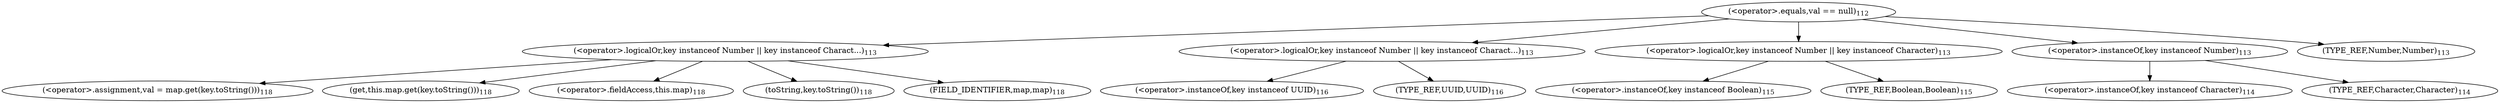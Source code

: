 digraph "get" {  
"376" [label = <(&lt;operator&gt;.equals,val == null)<SUB>112</SUB>> ]
"381" [label = <(&lt;operator&gt;.logicalOr,key instanceof Number || key instanceof Charact...)<SUB>113</SUB>> ]
"382" [label = <(&lt;operator&gt;.logicalOr,key instanceof Number || key instanceof Charact...)<SUB>113</SUB>> ]
"393" [label = <(&lt;operator&gt;.instanceOf,key instanceof UUID)<SUB>116</SUB>> ]
"397" [label = <(&lt;operator&gt;.assignment,val = map.get(key.toString()))<SUB>118</SUB>> ]
"383" [label = <(&lt;operator&gt;.logicalOr,key instanceof Number || key instanceof Character)<SUB>113</SUB>> ]
"390" [label = <(&lt;operator&gt;.instanceOf,key instanceof Boolean)<SUB>115</SUB>> ]
"395" [label = <(TYPE_REF,UUID,UUID)<SUB>116</SUB>> ]
"399" [label = <(get,this.map.get(key.toString()))<SUB>118</SUB>> ]
"384" [label = <(&lt;operator&gt;.instanceOf,key instanceof Number)<SUB>113</SUB>> ]
"387" [label = <(&lt;operator&gt;.instanceOf,key instanceof Character)<SUB>114</SUB>> ]
"392" [label = <(TYPE_REF,Boolean,Boolean)<SUB>115</SUB>> ]
"400" [label = <(&lt;operator&gt;.fieldAccess,this.map)<SUB>118</SUB>> ]
"403" [label = <(toString,key.toString())<SUB>118</SUB>> ]
"386" [label = <(TYPE_REF,Number,Number)<SUB>113</SUB>> ]
"389" [label = <(TYPE_REF,Character,Character)<SUB>114</SUB>> ]
"402" [label = <(FIELD_IDENTIFIER,map,map)<SUB>118</SUB>> ]
  "376" -> "382" 
  "376" -> "383" 
  "376" -> "386" 
  "376" -> "381" 
  "376" -> "384" 
  "381" -> "402" 
  "381" -> "403" 
  "381" -> "399" 
  "381" -> "397" 
  "381" -> "400" 
  "382" -> "393" 
  "382" -> "395" 
  "383" -> "390" 
  "383" -> "392" 
  "384" -> "389" 
  "384" -> "387" 
}
